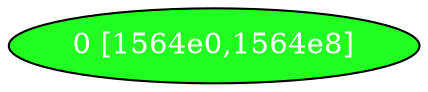 diGraph libnss3{
	libnss3_0  [style=filled fillcolor="#20FF20" fontcolor="#ffffff" shape=oval label="0 [1564e0,1564e8]"]


}
